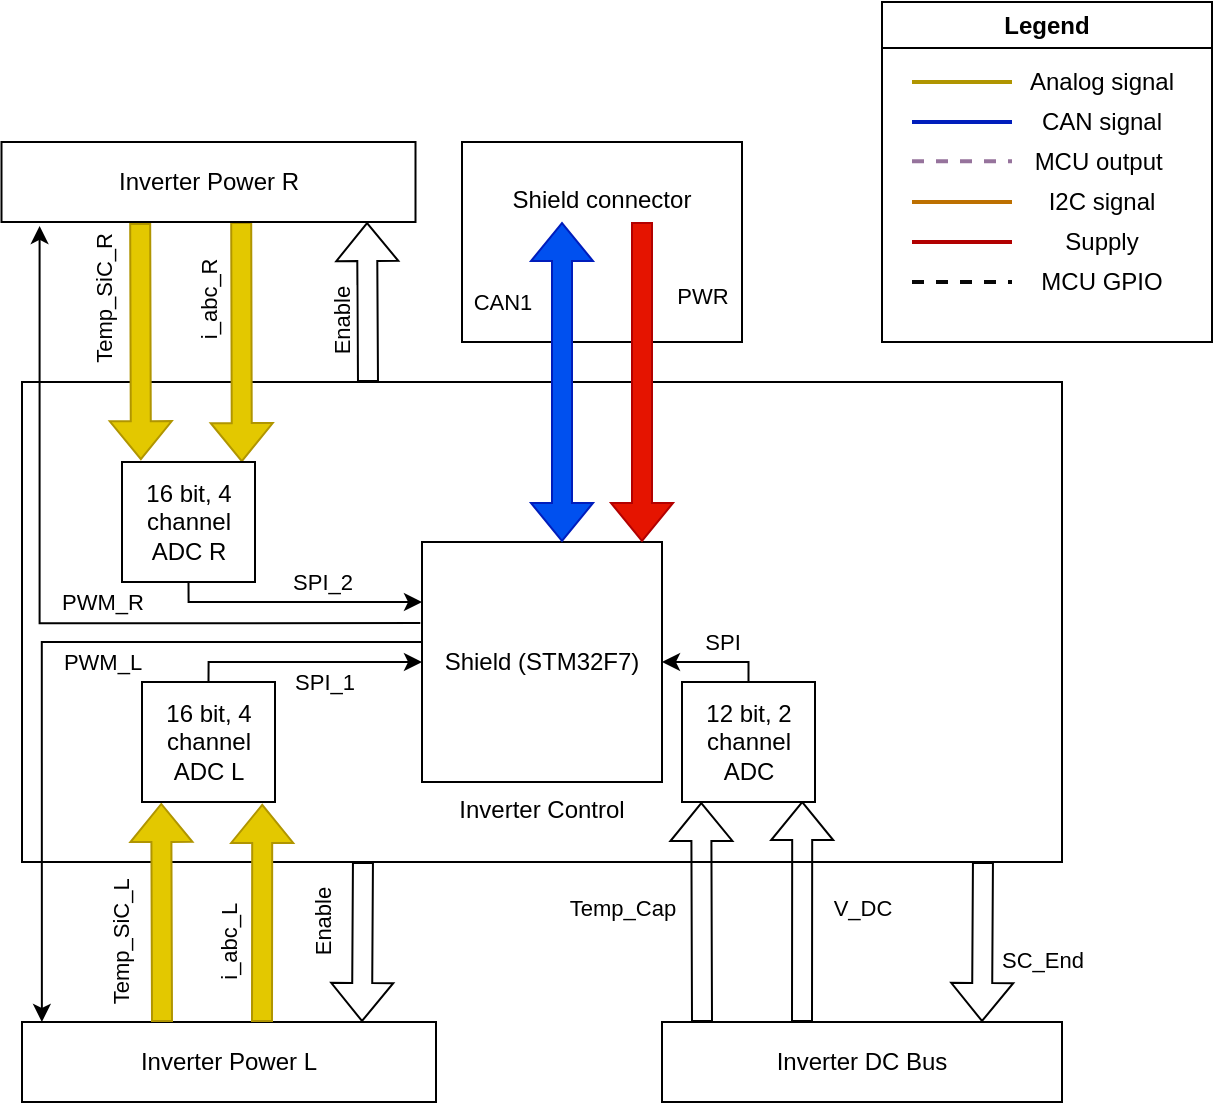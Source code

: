 <mxfile version="15.8.7" type="device"><diagram name="Página-1" id="Jy2laTJSRQjfN95-dnM8"><mxGraphModel dx="1422" dy="903" grid="1" gridSize="10" guides="1" tooltips="1" connect="1" arrows="1" fold="1" page="1" pageScale="1" pageWidth="827" pageHeight="1169" math="0" shadow="0"><root><mxCell id="0"/><mxCell id="1" parent="0"/><mxCell id="BjwouLiTSygqV8sqMYOX-12" value="Shield connector&lt;br&gt;&lt;br&gt;&lt;br&gt;&lt;br&gt;" style="rounded=0;whiteSpace=wrap;html=1;" vertex="1" parent="1"><mxGeometry x="380" y="90" width="140" height="100" as="geometry"/></mxCell><mxCell id="A1l-bd0E0Y_Q0n0ILJGn-7" value="&lt;br&gt;&lt;br&gt;&lt;br&gt;&lt;br&gt;&lt;br&gt;&lt;br&gt;&lt;br&gt;&lt;br&gt;&lt;br&gt;&lt;br&gt;&lt;br&gt;&lt;br&gt;&lt;br&gt;Inverter Control" style="rounded=0;whiteSpace=wrap;html=1;" parent="1" vertex="1"><mxGeometry x="160" y="210" width="520" height="240" as="geometry"/></mxCell><mxCell id="BjwouLiTSygqV8sqMYOX-5" style="edgeStyle=orthogonalEdgeStyle;rounded=0;orthogonalLoop=1;jettySize=auto;html=1;exitX=0;exitY=0.25;exitDx=0;exitDy=0;entryX=0.048;entryY=0;entryDx=0;entryDy=0;entryPerimeter=0;" edge="1" parent="1" source="r6BQJi9y0me9pl01Vemt-1" target="A1l-bd0E0Y_Q0n0ILJGn-8"><mxGeometry relative="1" as="geometry"><mxPoint x="170" y="510" as="targetPoint"/><Array as="points"><mxPoint x="360" y="340"/><mxPoint x="170" y="340"/></Array></mxGeometry></mxCell><mxCell id="BjwouLiTSygqV8sqMYOX-6" value="PWM_L" style="edgeLabel;html=1;align=center;verticalAlign=middle;resizable=0;points=[];" vertex="1" connectable="0" parent="BjwouLiTSygqV8sqMYOX-5"><mxGeometry x="-0.415" relative="1" as="geometry"><mxPoint x="-63" y="10" as="offset"/></mxGeometry></mxCell><mxCell id="r6BQJi9y0me9pl01Vemt-1" value="Shield (STM32F7)" style="whiteSpace=wrap;html=1;aspect=fixed;" parent="1" vertex="1"><mxGeometry x="360" y="290" width="120" height="120" as="geometry"/></mxCell><mxCell id="A1l-bd0E0Y_Q0n0ILJGn-2" value="" style="shape=flexArrow;endArrow=classic;startArrow=classic;html=1;rounded=0;fillColor=#0050ef;strokeColor=#001DBC;" parent="1" edge="1"><mxGeometry width="100" height="100" relative="1" as="geometry"><mxPoint x="430" y="290" as="sourcePoint"/><mxPoint x="430" y="130" as="targetPoint"/></mxGeometry></mxCell><mxCell id="A1l-bd0E0Y_Q0n0ILJGn-3" value="CAN1" style="edgeLabel;html=1;align=center;verticalAlign=middle;resizable=0;points=[];" parent="A1l-bd0E0Y_Q0n0ILJGn-2" vertex="1" connectable="0"><mxGeometry x="-0.449" y="-1" relative="1" as="geometry"><mxPoint x="-31" y="-76" as="offset"/></mxGeometry></mxCell><mxCell id="A1l-bd0E0Y_Q0n0ILJGn-8" value="Inverter Power L" style="rounded=0;whiteSpace=wrap;html=1;" parent="1" vertex="1"><mxGeometry x="160" y="530" width="207" height="40" as="geometry"/></mxCell><mxCell id="A1l-bd0E0Y_Q0n0ILJGn-9" value="Inverter DC Bus" style="rounded=0;whiteSpace=wrap;html=1;" parent="1" vertex="1"><mxGeometry x="480" y="530" width="200" height="40" as="geometry"/></mxCell><mxCell id="A1l-bd0E0Y_Q0n0ILJGn-12" value="" style="shape=flexArrow;endArrow=classic;html=1;rounded=0;exitX=0.286;exitY=-0.015;exitDx=0;exitDy=0;exitPerimeter=0;entryX=0.145;entryY=1.008;entryDx=0;entryDy=0;entryPerimeter=0;fillColor=#e3c800;strokeColor=#B09500;" parent="1" edge="1" target="BjwouLiTSygqV8sqMYOX-1"><mxGeometry width="50" height="50" relative="1" as="geometry"><mxPoint x="230.002" y="530" as="sourcePoint"/><mxPoint x="230" y="450" as="targetPoint"/></mxGeometry></mxCell><mxCell id="A1l-bd0E0Y_Q0n0ILJGn-13" value="Temp_SiC_L" style="edgeLabel;html=1;align=center;verticalAlign=middle;resizable=0;points=[];horizontal=0;" parent="A1l-bd0E0Y_Q0n0ILJGn-12" vertex="1" connectable="0"><mxGeometry x="0.798" y="-4" relative="1" as="geometry"><mxPoint x="-24" y="59" as="offset"/></mxGeometry></mxCell><mxCell id="A1l-bd0E0Y_Q0n0ILJGn-14" value="" style="shape=flexArrow;endArrow=classic;html=1;rounded=0;exitX=0.286;exitY=-0.015;exitDx=0;exitDy=0;exitPerimeter=0;entryX=0.904;entryY=1.016;entryDx=0;entryDy=0;entryPerimeter=0;fillColor=#e3c800;strokeColor=#B09500;" parent="1" edge="1" target="BjwouLiTSygqV8sqMYOX-1"><mxGeometry width="50" height="50" relative="1" as="geometry"><mxPoint x="280.002" y="530" as="sourcePoint"/><mxPoint x="280" y="450" as="targetPoint"/></mxGeometry></mxCell><mxCell id="A1l-bd0E0Y_Q0n0ILJGn-15" value="i_abc_L" style="edgeLabel;html=1;align=center;verticalAlign=middle;resizable=0;points=[];horizontal=0;" parent="A1l-bd0E0Y_Q0n0ILJGn-14" vertex="1" connectable="0"><mxGeometry x="0.798" y="-4" relative="1" as="geometry"><mxPoint x="-21" y="58" as="offset"/></mxGeometry></mxCell><mxCell id="A1l-bd0E0Y_Q0n0ILJGn-16" value="" style="shape=flexArrow;endArrow=classic;html=1;rounded=0;exitX=0.286;exitY=-0.015;exitDx=0;exitDy=0;exitPerimeter=0;entryX=0.145;entryY=1;entryDx=0;entryDy=0;entryPerimeter=0;" parent="1" edge="1" target="BjwouLiTSygqV8sqMYOX-7"><mxGeometry width="50" height="50" relative="1" as="geometry"><mxPoint x="500.002" y="530" as="sourcePoint"/><mxPoint x="500" y="450" as="targetPoint"/></mxGeometry></mxCell><mxCell id="A1l-bd0E0Y_Q0n0ILJGn-17" value="Temp_Cap" style="edgeLabel;html=1;align=center;verticalAlign=middle;resizable=0;points=[];" parent="A1l-bd0E0Y_Q0n0ILJGn-16" vertex="1" connectable="0"><mxGeometry x="0.798" y="-4" relative="1" as="geometry"><mxPoint x="-44" y="42" as="offset"/></mxGeometry></mxCell><mxCell id="A1l-bd0E0Y_Q0n0ILJGn-18" value="" style="shape=flexArrow;endArrow=classic;html=1;rounded=0;exitX=0.286;exitY=-0.015;exitDx=0;exitDy=0;exitPerimeter=0;entryX=0.904;entryY=0.992;entryDx=0;entryDy=0;entryPerimeter=0;" parent="1" edge="1" target="BjwouLiTSygqV8sqMYOX-7"><mxGeometry width="50" height="50" relative="1" as="geometry"><mxPoint x="550.002" y="530" as="sourcePoint"/><mxPoint x="550" y="450" as="targetPoint"/></mxGeometry></mxCell><mxCell id="A1l-bd0E0Y_Q0n0ILJGn-19" value="V_DC" style="edgeLabel;html=1;align=center;verticalAlign=middle;resizable=0;points=[];" parent="A1l-bd0E0Y_Q0n0ILJGn-18" vertex="1" connectable="0"><mxGeometry x="0.798" y="-4" relative="1" as="geometry"><mxPoint x="26" y="42" as="offset"/></mxGeometry></mxCell><mxCell id="A1l-bd0E0Y_Q0n0ILJGn-20" value="" style="shape=flexArrow;endArrow=classic;html=1;rounded=0;exitX=0.199;exitY=0.994;exitDx=0;exitDy=0;exitPerimeter=0;" parent="1" edge="1"><mxGeometry width="50" height="50" relative="1" as="geometry"><mxPoint x="640.48" y="450.0" as="sourcePoint"/><mxPoint x="640" y="530" as="targetPoint"/></mxGeometry></mxCell><mxCell id="A1l-bd0E0Y_Q0n0ILJGn-21" value="SC_End" style="edgeLabel;html=1;align=center;verticalAlign=middle;resizable=0;points=[];" parent="A1l-bd0E0Y_Q0n0ILJGn-20" vertex="1" connectable="0"><mxGeometry x="0.798" y="-4" relative="1" as="geometry"><mxPoint x="34" y="-23" as="offset"/></mxGeometry></mxCell><mxCell id="A1l-bd0E0Y_Q0n0ILJGn-22" value="" style="shape=flexArrow;endArrow=classic;html=1;rounded=0;exitX=0.199;exitY=0.994;exitDx=0;exitDy=0;exitPerimeter=0;" parent="1" edge="1"><mxGeometry width="50" height="50" relative="1" as="geometry"><mxPoint x="330.48" y="450.0" as="sourcePoint"/><mxPoint x="330" y="530" as="targetPoint"/></mxGeometry></mxCell><mxCell id="A1l-bd0E0Y_Q0n0ILJGn-23" value="Enable" style="edgeLabel;html=1;align=center;verticalAlign=middle;resizable=0;points=[];horizontal=0;" parent="A1l-bd0E0Y_Q0n0ILJGn-22" vertex="1" connectable="0"><mxGeometry x="0.798" y="-4" relative="1" as="geometry"><mxPoint x="-16" y="-42" as="offset"/></mxGeometry></mxCell><mxCell id="BjwouLiTSygqV8sqMYOX-3" style="edgeStyle=orthogonalEdgeStyle;rounded=0;orthogonalLoop=1;jettySize=auto;html=1;exitX=0.5;exitY=0;exitDx=0;exitDy=0;entryX=0;entryY=0.5;entryDx=0;entryDy=0;" edge="1" parent="1" source="BjwouLiTSygqV8sqMYOX-1" target="r6BQJi9y0me9pl01Vemt-1"><mxGeometry relative="1" as="geometry"><Array as="points"><mxPoint x="253" y="350"/></Array></mxGeometry></mxCell><mxCell id="BjwouLiTSygqV8sqMYOX-4" value="SPI_1" style="edgeLabel;html=1;align=center;verticalAlign=middle;resizable=0;points=[];" vertex="1" connectable="0" parent="BjwouLiTSygqV8sqMYOX-3"><mxGeometry x="-0.091" y="-1" relative="1" as="geometry"><mxPoint x="14" y="9" as="offset"/></mxGeometry></mxCell><mxCell id="BjwouLiTSygqV8sqMYOX-1" value="16 bit, 4 channel ADC L" style="rounded=0;whiteSpace=wrap;html=1;" vertex="1" parent="1"><mxGeometry x="220" y="360" width="66.5" height="60" as="geometry"/></mxCell><mxCell id="BjwouLiTSygqV8sqMYOX-8" style="edgeStyle=orthogonalEdgeStyle;rounded=0;orthogonalLoop=1;jettySize=auto;html=1;entryX=1;entryY=0.5;entryDx=0;entryDy=0;" edge="1" parent="1" source="BjwouLiTSygqV8sqMYOX-7" target="r6BQJi9y0me9pl01Vemt-1"><mxGeometry relative="1" as="geometry"><Array as="points"><mxPoint x="523" y="350"/></Array></mxGeometry></mxCell><mxCell id="BjwouLiTSygqV8sqMYOX-9" value="SPI" style="edgeLabel;html=1;align=center;verticalAlign=middle;resizable=0;points=[];" vertex="1" connectable="0" parent="BjwouLiTSygqV8sqMYOX-8"><mxGeometry x="-0.097" y="1" relative="1" as="geometry"><mxPoint y="-11" as="offset"/></mxGeometry></mxCell><mxCell id="BjwouLiTSygqV8sqMYOX-7" value="12 bit, 2 channel ADC" style="rounded=0;whiteSpace=wrap;html=1;" vertex="1" parent="1"><mxGeometry x="490" y="360" width="66.5" height="60" as="geometry"/></mxCell><mxCell id="BjwouLiTSygqV8sqMYOX-10" value="" style="shape=flexArrow;endArrow=classic;html=1;rounded=0;fillColor=#e51400;strokeColor=#B20000;" edge="1" parent="1"><mxGeometry width="50" height="50" relative="1" as="geometry"><mxPoint x="470" y="130" as="sourcePoint"/><mxPoint x="470" y="290" as="targetPoint"/></mxGeometry></mxCell><mxCell id="BjwouLiTSygqV8sqMYOX-11" value="PWR" style="edgeLabel;html=1;align=center;verticalAlign=middle;resizable=0;points=[];" vertex="1" connectable="0" parent="BjwouLiTSygqV8sqMYOX-10"><mxGeometry x="-0.542" y="-2" relative="1" as="geometry"><mxPoint x="32" as="offset"/></mxGeometry></mxCell><mxCell id="BjwouLiTSygqV8sqMYOX-13" style="edgeStyle=orthogonalEdgeStyle;rounded=0;orthogonalLoop=1;jettySize=auto;html=1;entryX=0.092;entryY=1.049;entryDx=0;entryDy=0;entryPerimeter=0;exitX=-0.007;exitY=0.338;exitDx=0;exitDy=0;exitPerimeter=0;" edge="1" parent="1" target="BjwouLiTSygqV8sqMYOX-15" source="r6BQJi9y0me9pl01Vemt-1"><mxGeometry relative="1" as="geometry"><mxPoint x="370" y="-20" as="sourcePoint"/><Array as="points"><mxPoint x="169" y="331"/></Array></mxGeometry></mxCell><mxCell id="BjwouLiTSygqV8sqMYOX-14" value="PWM_R" style="edgeLabel;html=1;align=center;verticalAlign=middle;resizable=0;points=[];" vertex="1" connectable="0" parent="BjwouLiTSygqV8sqMYOX-13"><mxGeometry x="-0.415" relative="1" as="geometry"><mxPoint x="-45" y="-11" as="offset"/></mxGeometry></mxCell><mxCell id="BjwouLiTSygqV8sqMYOX-16" value="" style="shape=flexArrow;endArrow=classic;html=1;rounded=0;exitX=0.335;exitY=1.013;exitDx=0;exitDy=0;exitPerimeter=0;entryX=0.142;entryY=-0.015;entryDx=0;entryDy=0;entryPerimeter=0;fillColor=#e3c800;strokeColor=#B09500;" edge="1" parent="1" target="BjwouLiTSygqV8sqMYOX-24" source="BjwouLiTSygqV8sqMYOX-15"><mxGeometry width="50" height="50" relative="1" as="geometry"><mxPoint x="219.752" y="150" as="sourcePoint"/><mxPoint x="219.75" y="70" as="targetPoint"/></mxGeometry></mxCell><mxCell id="BjwouLiTSygqV8sqMYOX-17" value="Temp_SiC_R" style="edgeLabel;html=1;align=center;verticalAlign=middle;resizable=0;points=[];horizontal=0;" vertex="1" connectable="0" parent="BjwouLiTSygqV8sqMYOX-16"><mxGeometry x="0.798" y="-4" relative="1" as="geometry"><mxPoint x="-15" y="-68" as="offset"/></mxGeometry></mxCell><mxCell id="BjwouLiTSygqV8sqMYOX-18" value="" style="shape=flexArrow;endArrow=classic;html=1;rounded=0;entryX=0.901;entryY=0.001;entryDx=0;entryDy=0;entryPerimeter=0;startArrow=none;exitX=0.579;exitY=1.001;exitDx=0;exitDy=0;exitPerimeter=0;fillColor=#e3c800;strokeColor=#B09500;" edge="1" parent="1" target="BjwouLiTSygqV8sqMYOX-24" source="BjwouLiTSygqV8sqMYOX-15"><mxGeometry width="50" height="50" relative="1" as="geometry"><mxPoint x="270" y="140" as="sourcePoint"/><mxPoint x="269.75" y="70" as="targetPoint"/></mxGeometry></mxCell><mxCell id="BjwouLiTSygqV8sqMYOX-19" value="i_abc_R" style="edgeLabel;html=1;align=center;verticalAlign=middle;resizable=0;points=[];horizontal=0;" vertex="1" connectable="0" parent="BjwouLiTSygqV8sqMYOX-18"><mxGeometry x="0.798" y="-4" relative="1" as="geometry"><mxPoint x="-13" y="-69" as="offset"/></mxGeometry></mxCell><mxCell id="BjwouLiTSygqV8sqMYOX-20" value="" style="shape=flexArrow;endArrow=classic;html=1;rounded=0;entryX=0.883;entryY=1;entryDx=0;entryDy=0;entryPerimeter=0;" edge="1" parent="1" target="BjwouLiTSygqV8sqMYOX-15"><mxGeometry width="50" height="50" relative="1" as="geometry"><mxPoint x="333" y="210" as="sourcePoint"/><mxPoint x="340.0" y="210" as="targetPoint"/></mxGeometry></mxCell><mxCell id="BjwouLiTSygqV8sqMYOX-21" value="Enable" style="edgeLabel;html=1;align=center;verticalAlign=middle;resizable=0;points=[];horizontal=0;" vertex="1" connectable="0" parent="BjwouLiTSygqV8sqMYOX-20"><mxGeometry x="0.798" y="-4" relative="1" as="geometry"><mxPoint x="-17" y="42" as="offset"/></mxGeometry></mxCell><mxCell id="BjwouLiTSygqV8sqMYOX-22" style="edgeStyle=orthogonalEdgeStyle;rounded=0;orthogonalLoop=1;jettySize=auto;html=1;exitX=0.5;exitY=1;exitDx=0;exitDy=0;entryX=0;entryY=0.25;entryDx=0;entryDy=0;" edge="1" parent="1" source="BjwouLiTSygqV8sqMYOX-24" target="r6BQJi9y0me9pl01Vemt-1"><mxGeometry relative="1" as="geometry"><mxPoint x="349.75" y="-30" as="targetPoint"/><Array as="points"><mxPoint x="243" y="320"/></Array></mxGeometry></mxCell><mxCell id="BjwouLiTSygqV8sqMYOX-23" value="SPI_2" style="edgeLabel;html=1;align=center;verticalAlign=middle;resizable=0;points=[];" vertex="1" connectable="0" parent="BjwouLiTSygqV8sqMYOX-22"><mxGeometry x="-0.091" y="-1" relative="1" as="geometry"><mxPoint x="19" y="-11" as="offset"/></mxGeometry></mxCell><mxCell id="BjwouLiTSygqV8sqMYOX-24" value="16 bit, 4 channel ADC R" style="rounded=0;whiteSpace=wrap;html=1;direction=east;" vertex="1" parent="1"><mxGeometry x="210" y="250" width="66.5" height="60" as="geometry"/></mxCell><mxCell id="BjwouLiTSygqV8sqMYOX-15" value="Inverter Power R" style="rounded=0;whiteSpace=wrap;html=1;direction=east;" vertex="1" parent="1"><mxGeometry x="149.75" y="90" width="207" height="40" as="geometry"/></mxCell><mxCell id="BjwouLiTSygqV8sqMYOX-28" value="" style="whiteSpace=wrap;html=1;" vertex="1" parent="1"><mxGeometry x="590" y="38.5" width="165" height="151.5" as="geometry"/></mxCell><mxCell id="BjwouLiTSygqV8sqMYOX-29" value="" style="endArrow=none;html=1;rounded=0;fillColor=#e3c800;strokeColor=#B09500;strokeWidth=2;" edge="1" parent="1"><mxGeometry width="50" height="50" relative="1" as="geometry"><mxPoint x="605" y="60" as="sourcePoint"/><mxPoint x="655" y="60" as="targetPoint"/></mxGeometry></mxCell><mxCell id="BjwouLiTSygqV8sqMYOX-30" value="" style="endArrow=none;html=1;rounded=0;fillColor=#0050ef;strokeColor=#001DBC;strokeWidth=2;" edge="1" parent="1"><mxGeometry width="50" height="50" relative="1" as="geometry"><mxPoint x="605" y="80" as="sourcePoint"/><mxPoint x="655" y="80" as="targetPoint"/></mxGeometry></mxCell><mxCell id="BjwouLiTSygqV8sqMYOX-31" value="" style="endArrow=none;html=1;rounded=0;strokeColor=#96739c;strokeWidth=2;dashed=1;" edge="1" parent="1"><mxGeometry width="50" height="50" relative="1" as="geometry"><mxPoint x="605" y="99.67" as="sourcePoint"/><mxPoint x="655" y="99.67" as="targetPoint"/></mxGeometry></mxCell><mxCell id="BjwouLiTSygqV8sqMYOX-32" value="" style="endArrow=none;html=1;rounded=0;fillColor=#a0522d;strokeColor=#bd7000;strokeWidth=2;" edge="1" parent="1"><mxGeometry width="50" height="50" relative="1" as="geometry"><mxPoint x="605" y="120" as="sourcePoint"/><mxPoint x="655" y="120" as="targetPoint"/></mxGeometry></mxCell><mxCell id="BjwouLiTSygqV8sqMYOX-33" value="" style="endArrow=none;html=1;rounded=0;fillColor=#e51400;strokeColor=#B20000;strokeWidth=2;" edge="1" parent="1"><mxGeometry width="50" height="50" relative="1" as="geometry"><mxPoint x="605" y="140" as="sourcePoint"/><mxPoint x="655" y="140" as="targetPoint"/></mxGeometry></mxCell><mxCell id="BjwouLiTSygqV8sqMYOX-34" value="Analog signal" style="text;html=1;strokeColor=none;fillColor=none;align=center;verticalAlign=middle;whiteSpace=wrap;rounded=0;" vertex="1" parent="1"><mxGeometry x="655" y="50" width="90" height="20" as="geometry"/></mxCell><mxCell id="BjwouLiTSygqV8sqMYOX-35" value="CAN signal" style="text;html=1;strokeColor=none;fillColor=none;align=center;verticalAlign=middle;whiteSpace=wrap;rounded=0;" vertex="1" parent="1"><mxGeometry x="655" y="70" width="90" height="20" as="geometry"/></mxCell><mxCell id="BjwouLiTSygqV8sqMYOX-36" value="MCU output&amp;nbsp;" style="text;html=1;strokeColor=none;fillColor=none;align=center;verticalAlign=middle;whiteSpace=wrap;rounded=0;" vertex="1" parent="1"><mxGeometry x="655" y="90" width="90" height="20" as="geometry"/></mxCell><mxCell id="BjwouLiTSygqV8sqMYOX-37" value="I2C signal" style="text;html=1;strokeColor=none;fillColor=none;align=center;verticalAlign=middle;whiteSpace=wrap;rounded=0;" vertex="1" parent="1"><mxGeometry x="655" y="110" width="90" height="20" as="geometry"/></mxCell><mxCell id="BjwouLiTSygqV8sqMYOX-38" value="Supply" style="text;html=1;strokeColor=none;fillColor=none;align=center;verticalAlign=middle;whiteSpace=wrap;rounded=0;" vertex="1" parent="1"><mxGeometry x="655" y="130" width="90" height="20" as="geometry"/></mxCell><mxCell id="BjwouLiTSygqV8sqMYOX-39" value="Legend" style="swimlane;whiteSpace=wrap;html=1;" vertex="1" parent="1"><mxGeometry x="590" y="20" width="165" height="170" as="geometry"/></mxCell><mxCell id="BjwouLiTSygqV8sqMYOX-40" value="" style="endArrow=none;html=1;rounded=0;fillColor=#e51400;strokeColor=#080808;strokeWidth=2;dashed=1;" edge="1" parent="BjwouLiTSygqV8sqMYOX-39"><mxGeometry width="50" height="50" relative="1" as="geometry"><mxPoint x="15" y="140" as="sourcePoint"/><mxPoint x="65" y="140" as="targetPoint"/><Array as="points"><mxPoint x="45" y="140"/></Array></mxGeometry></mxCell><mxCell id="BjwouLiTSygqV8sqMYOX-41" value="MCU GPIO" style="text;html=1;strokeColor=none;fillColor=none;align=center;verticalAlign=middle;whiteSpace=wrap;rounded=0;" vertex="1" parent="BjwouLiTSygqV8sqMYOX-39"><mxGeometry x="65" y="130" width="90" height="20" as="geometry"/></mxCell></root></mxGraphModel></diagram></mxfile>